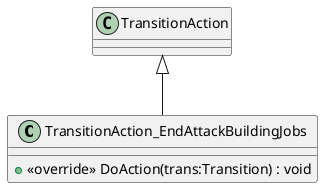 @startuml
class TransitionAction_EndAttackBuildingJobs {
    + <<override>> DoAction(trans:Transition) : void
}
TransitionAction <|-- TransitionAction_EndAttackBuildingJobs
@enduml

